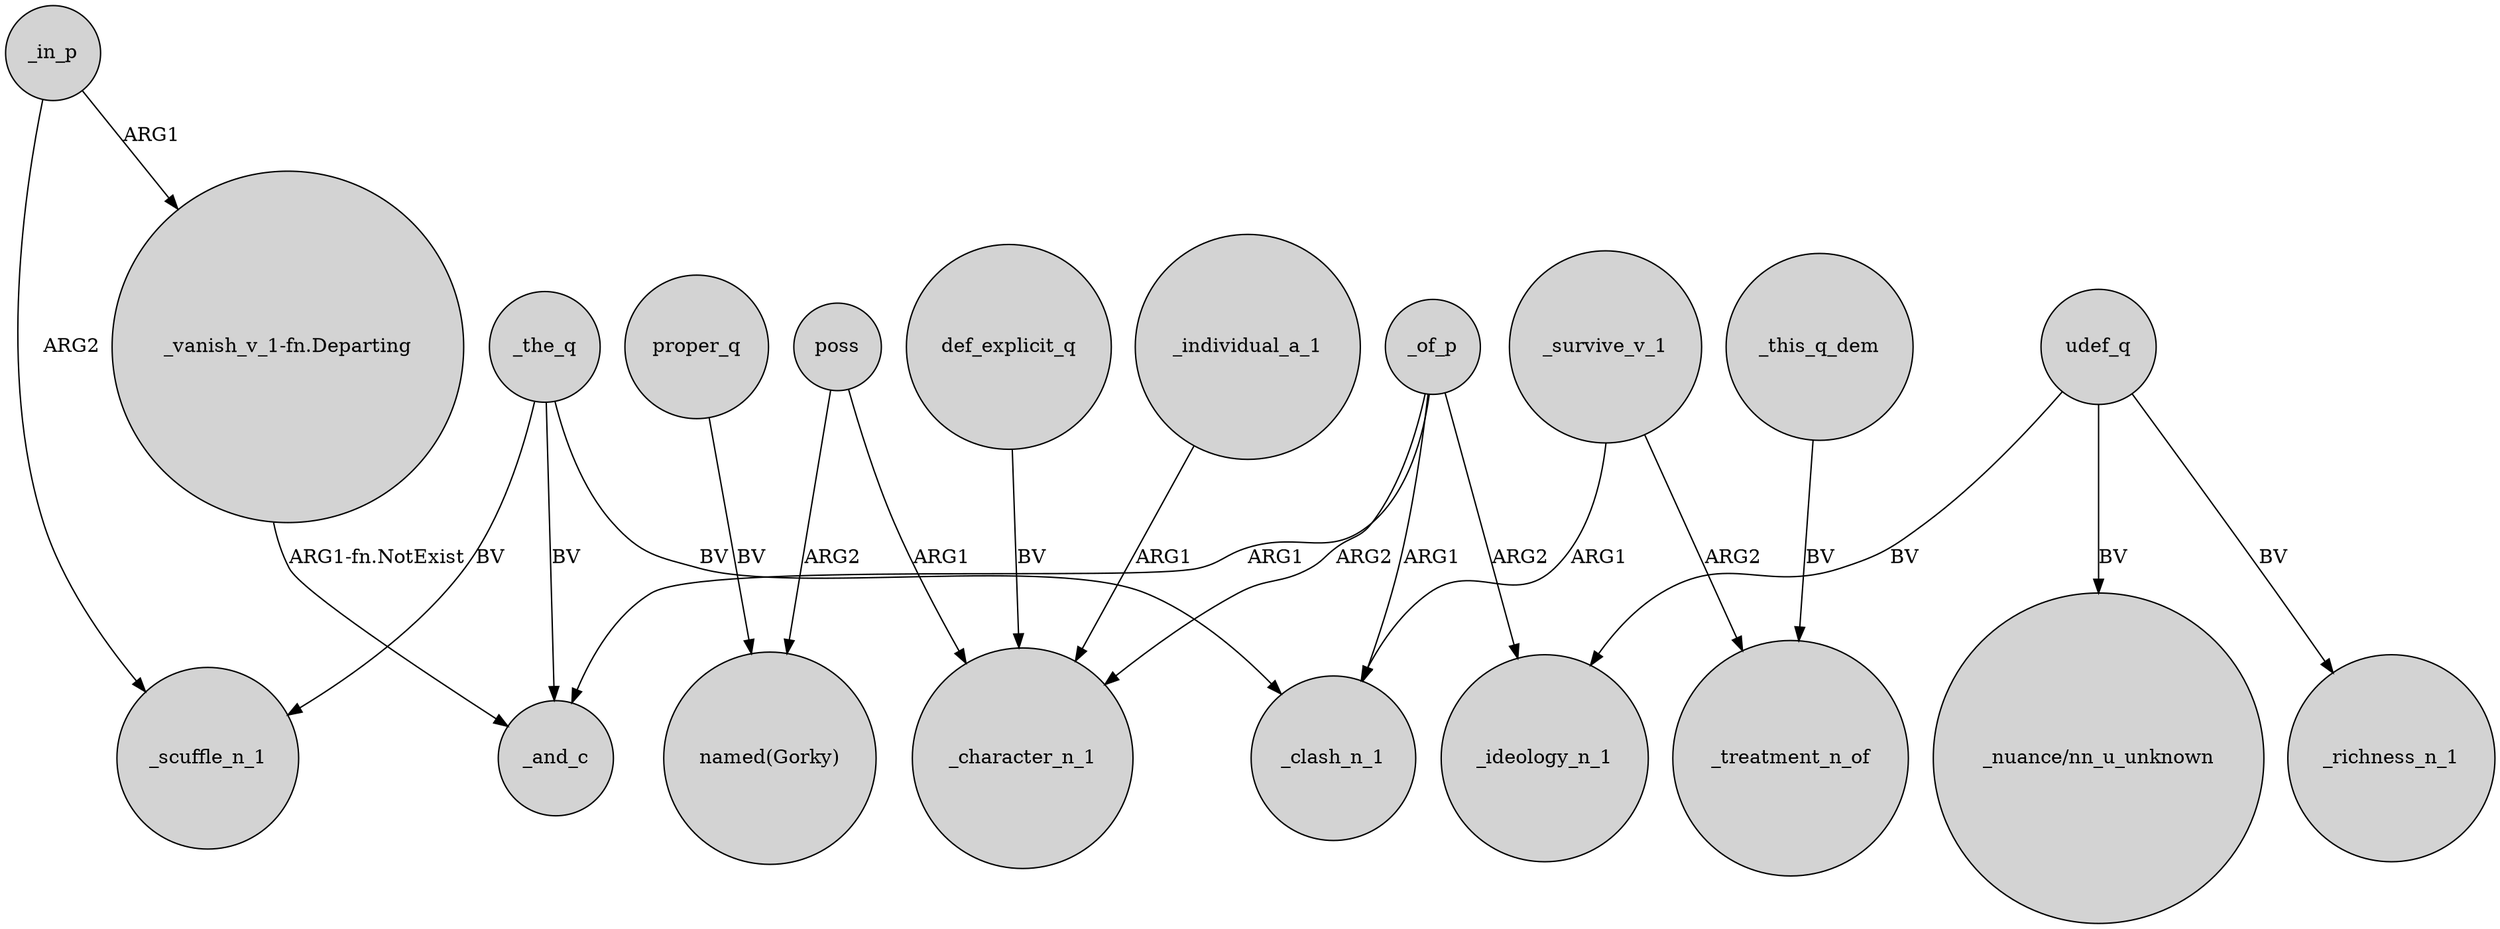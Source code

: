 digraph {
	node [shape=circle style=filled]
	_the_q -> _and_c [label=BV]
	poss -> _character_n_1 [label=ARG1]
	"_vanish_v_1-fn.Departing" -> _and_c [label="ARG1-fn.NotExist"]
	_of_p -> _clash_n_1 [label=ARG1]
	_the_q -> _clash_n_1 [label=BV]
	_in_p -> "_vanish_v_1-fn.Departing" [label=ARG1]
	udef_q -> _ideology_n_1 [label=BV]
	_of_p -> _character_n_1 [label=ARG2]
	_this_q_dem -> _treatment_n_of [label=BV]
	proper_q -> "named(Gorky)" [label=BV]
	udef_q -> "_nuance/nn_u_unknown" [label=BV]
	udef_q -> _richness_n_1 [label=BV]
	_survive_v_1 -> _clash_n_1 [label=ARG1]
	def_explicit_q -> _character_n_1 [label=BV]
	_the_q -> _scuffle_n_1 [label=BV]
	_of_p -> _and_c [label=ARG1]
	_in_p -> _scuffle_n_1 [label=ARG2]
	poss -> "named(Gorky)" [label=ARG2]
	_individual_a_1 -> _character_n_1 [label=ARG1]
	_of_p -> _ideology_n_1 [label=ARG2]
	_survive_v_1 -> _treatment_n_of [label=ARG2]
}
